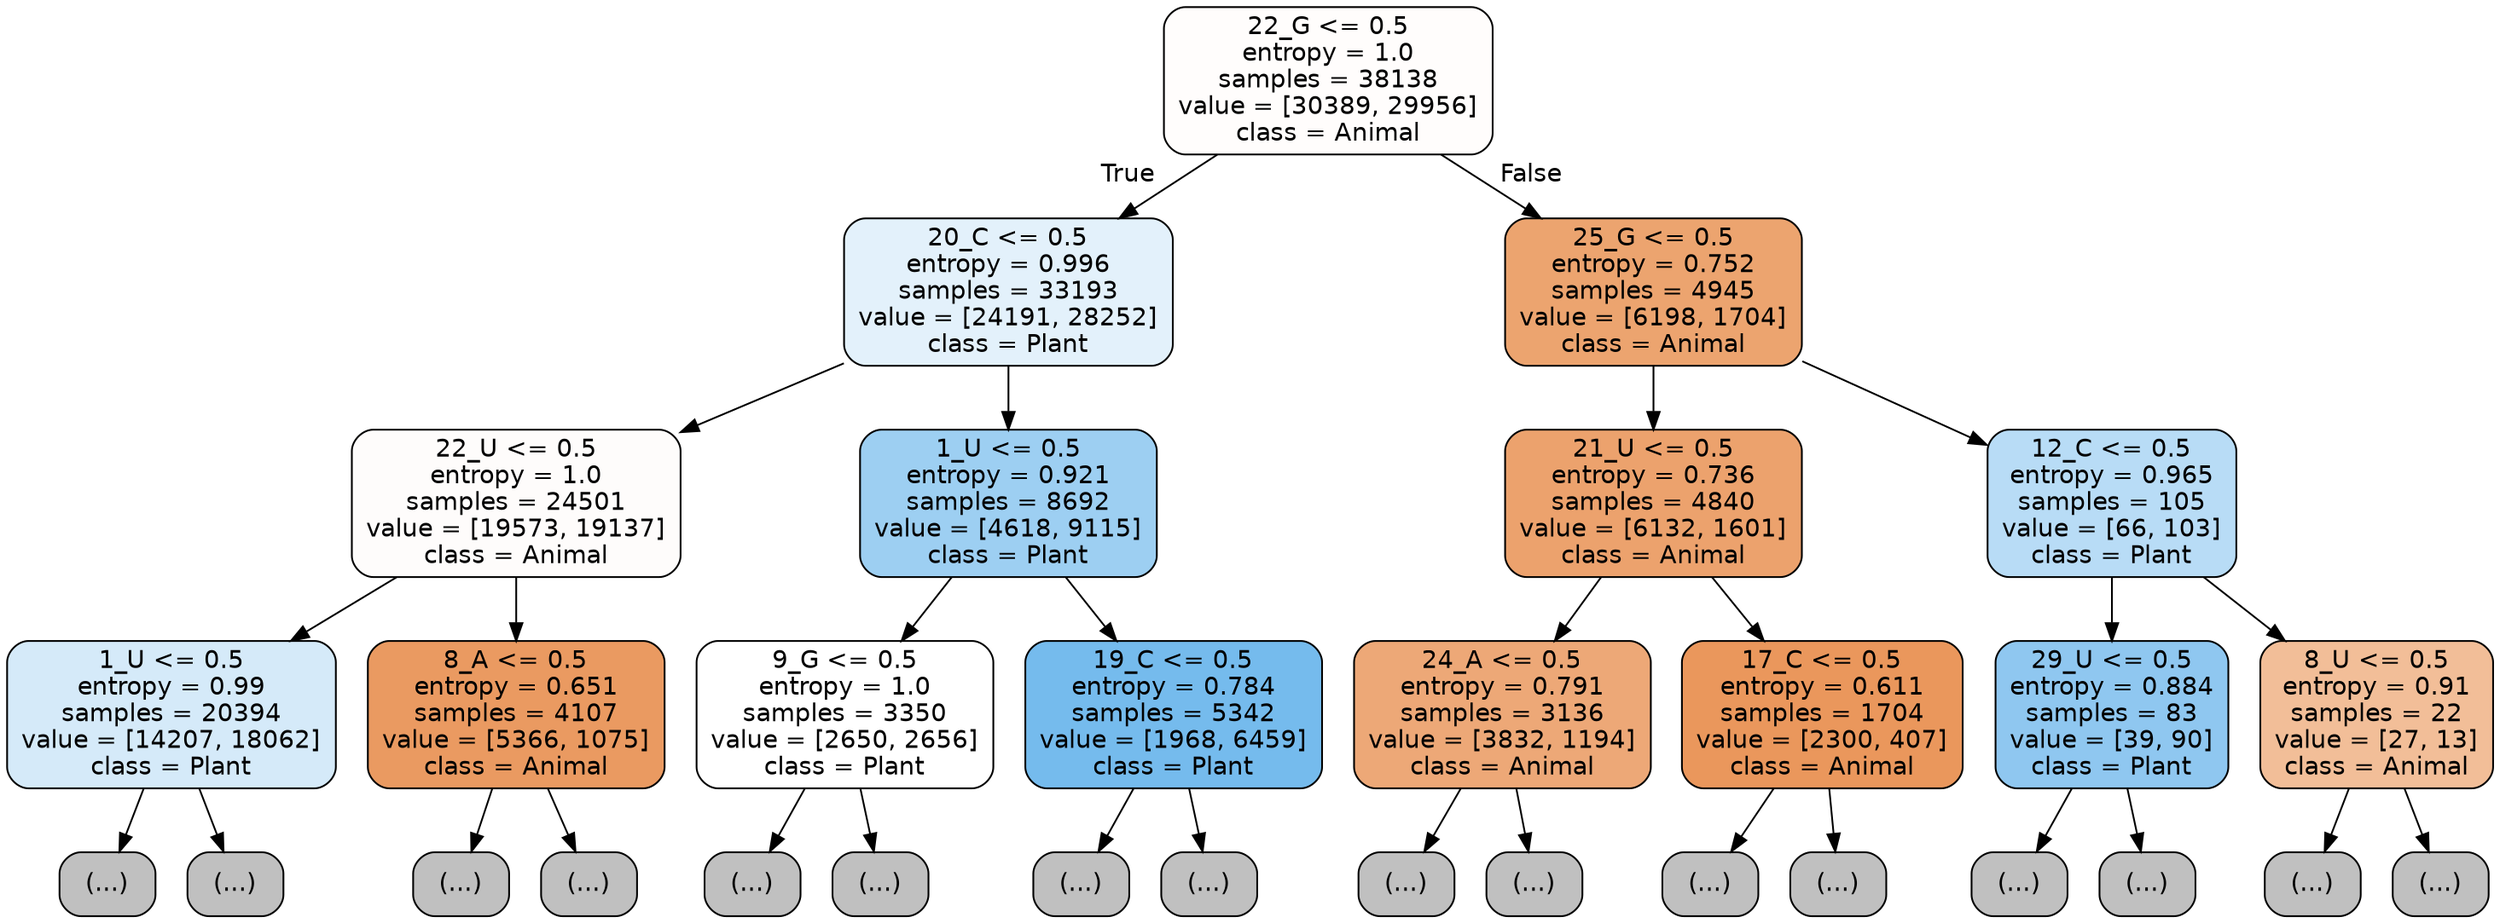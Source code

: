 digraph Tree {
node [shape=box, style="filled, rounded", color="black", fontname="helvetica"] ;
edge [fontname="helvetica"] ;
0 [label="22_G <= 0.5\nentropy = 1.0\nsamples = 38138\nvalue = [30389, 29956]\nclass = Animal", fillcolor="#fffdfc"] ;
1 [label="20_C <= 0.5\nentropy = 0.996\nsamples = 33193\nvalue = [24191, 28252]\nclass = Plant", fillcolor="#e3f1fb"] ;
0 -> 1 [labeldistance=2.5, labelangle=45, headlabel="True"] ;
2 [label="22_U <= 0.5\nentropy = 1.0\nsamples = 24501\nvalue = [19573, 19137]\nclass = Animal", fillcolor="#fefcfb"] ;
1 -> 2 ;
3 [label="1_U <= 0.5\nentropy = 0.99\nsamples = 20394\nvalue = [14207, 18062]\nclass = Plant", fillcolor="#d5eaf9"] ;
2 -> 3 ;
4 [label="(...)", fillcolor="#C0C0C0"] ;
3 -> 4 ;
5731 [label="(...)", fillcolor="#C0C0C0"] ;
3 -> 5731 ;
9856 [label="8_A <= 0.5\nentropy = 0.651\nsamples = 4107\nvalue = [5366, 1075]\nclass = Animal", fillcolor="#ea9a61"] ;
2 -> 9856 ;
9857 [label="(...)", fillcolor="#C0C0C0"] ;
9856 -> 9857 ;
10854 [label="(...)", fillcolor="#C0C0C0"] ;
9856 -> 10854 ;
11305 [label="1_U <= 0.5\nentropy = 0.921\nsamples = 8692\nvalue = [4618, 9115]\nclass = Plant", fillcolor="#9dcff2"] ;
1 -> 11305 ;
11306 [label="9_G <= 0.5\nentropy = 1.0\nsamples = 3350\nvalue = [2650, 2656]\nclass = Plant", fillcolor="#ffffff"] ;
11305 -> 11306 ;
11307 [label="(...)", fillcolor="#C0C0C0"] ;
11306 -> 11307 ;
12712 [label="(...)", fillcolor="#C0C0C0"] ;
11306 -> 12712 ;
13189 [label="19_C <= 0.5\nentropy = 0.784\nsamples = 5342\nvalue = [1968, 6459]\nclass = Plant", fillcolor="#75bbed"] ;
11305 -> 13189 ;
13190 [label="(...)", fillcolor="#C0C0C0"] ;
13189 -> 13190 ;
14283 [label="(...)", fillcolor="#C0C0C0"] ;
13189 -> 14283 ;
14654 [label="25_G <= 0.5\nentropy = 0.752\nsamples = 4945\nvalue = [6198, 1704]\nclass = Animal", fillcolor="#eca46f"] ;
0 -> 14654 [labeldistance=2.5, labelangle=-45, headlabel="False"] ;
14655 [label="21_U <= 0.5\nentropy = 0.736\nsamples = 4840\nvalue = [6132, 1601]\nclass = Animal", fillcolor="#eca26d"] ;
14654 -> 14655 ;
14656 [label="24_A <= 0.5\nentropy = 0.791\nsamples = 3136\nvalue = [3832, 1194]\nclass = Animal", fillcolor="#eda877"] ;
14655 -> 14656 ;
14657 [label="(...)", fillcolor="#C0C0C0"] ;
14656 -> 14657 ;
15982 [label="(...)", fillcolor="#C0C0C0"] ;
14656 -> 15982 ;
16067 [label="17_C <= 0.5\nentropy = 0.611\nsamples = 1704\nvalue = [2300, 407]\nclass = Animal", fillcolor="#ea975c"] ;
14655 -> 16067 ;
16068 [label="(...)", fillcolor="#C0C0C0"] ;
16067 -> 16068 ;
16503 [label="(...)", fillcolor="#C0C0C0"] ;
16067 -> 16503 ;
16608 [label="12_C <= 0.5\nentropy = 0.965\nsamples = 105\nvalue = [66, 103]\nclass = Plant", fillcolor="#b8dcf6"] ;
14654 -> 16608 ;
16609 [label="29_U <= 0.5\nentropy = 0.884\nsamples = 83\nvalue = [39, 90]\nclass = Plant", fillcolor="#8fc7f0"] ;
16608 -> 16609 ;
16610 [label="(...)", fillcolor="#C0C0C0"] ;
16609 -> 16610 ;
16645 [label="(...)", fillcolor="#C0C0C0"] ;
16609 -> 16645 ;
16646 [label="8_U <= 0.5\nentropy = 0.91\nsamples = 22\nvalue = [27, 13]\nclass = Animal", fillcolor="#f2be98"] ;
16608 -> 16646 ;
16647 [label="(...)", fillcolor="#C0C0C0"] ;
16646 -> 16647 ;
16660 [label="(...)", fillcolor="#C0C0C0"] ;
16646 -> 16660 ;
}